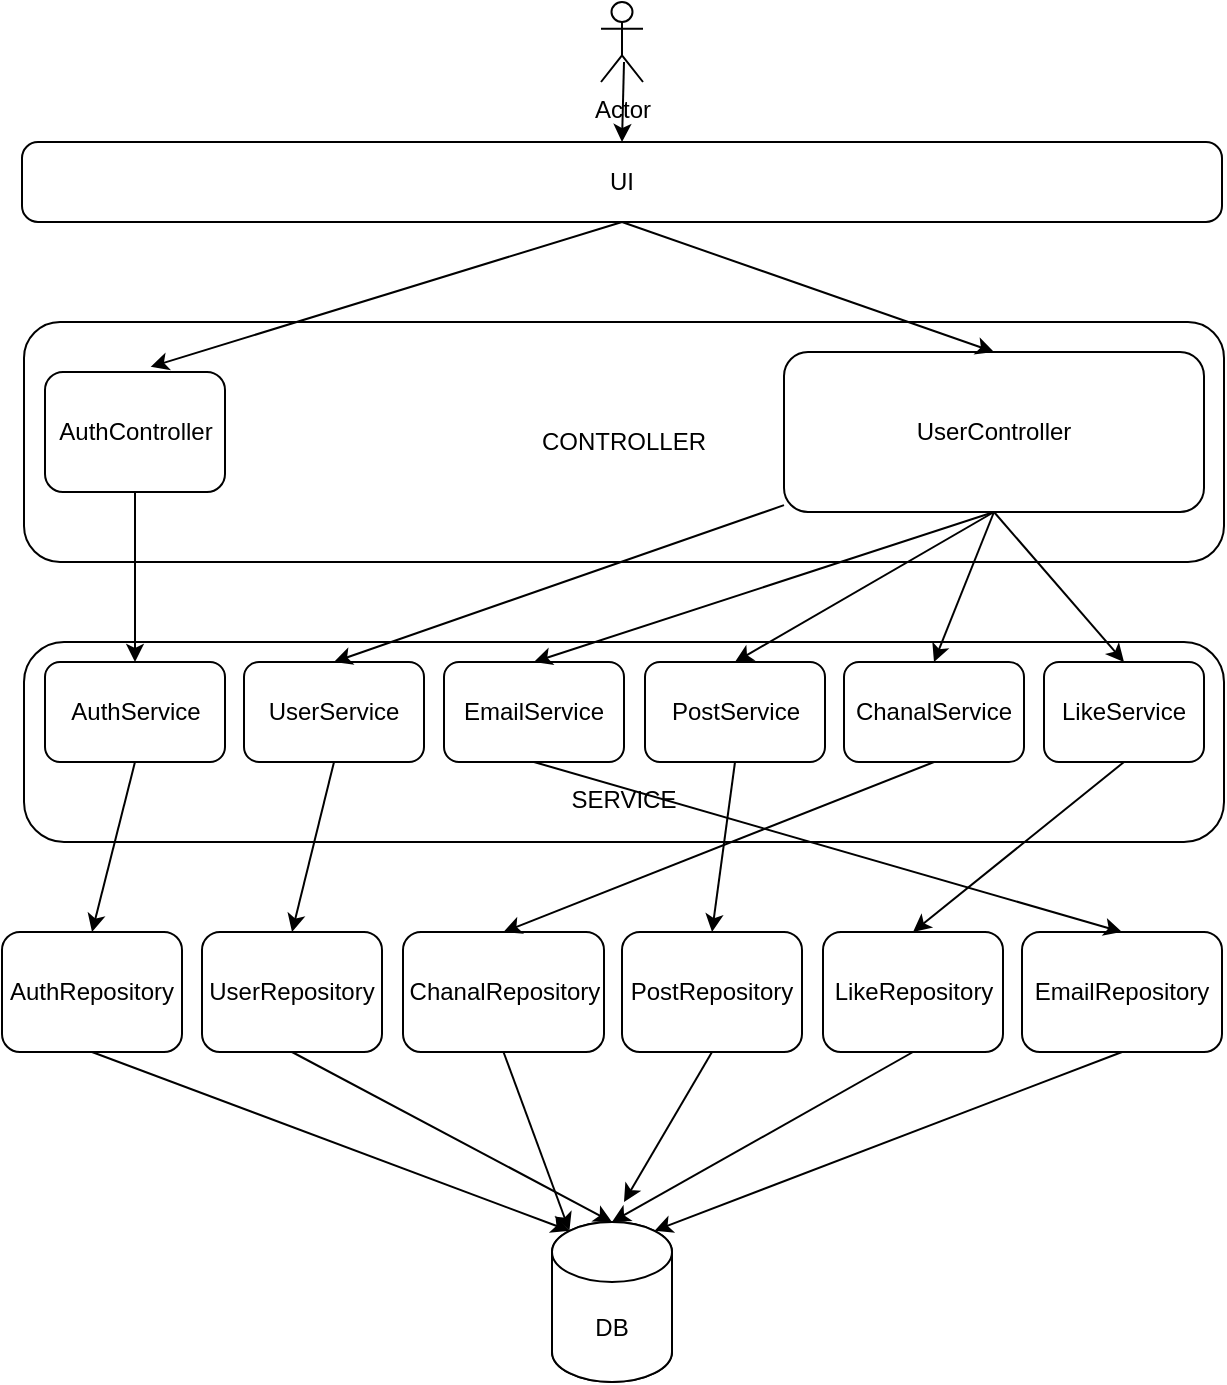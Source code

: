 <mxfile version="17.4.6" type="google"><diagram id="dCiav1TN6_fXdzhUHzYf" name="Page-1"><mxGraphModel dx="1038" dy="579" grid="1" gridSize="10" guides="1" tooltips="1" connect="1" arrows="1" fold="1" page="1" pageScale="1" pageWidth="827" pageHeight="1169" math="0" shadow="0"><root><mxCell id="0"/><mxCell id="1" parent="0"/><mxCell id="nRw0OTY9wd52jkIJHt5S-1" value="Actor" style="shape=umlActor;verticalLabelPosition=bottom;verticalAlign=top;html=1;outlineConnect=0;" vertex="1" parent="1"><mxGeometry x="408.5" y="30" width="21" height="40" as="geometry"/></mxCell><mxCell id="nRw0OTY9wd52jkIJHt5S-2" value="UI" style="rounded=1;whiteSpace=wrap;html=1;arcSize=20;direction=east;" vertex="1" parent="1"><mxGeometry x="119" y="100" width="600" height="40" as="geometry"/></mxCell><mxCell id="nRw0OTY9wd52jkIJHt5S-4" value="CONTROLLER" style="rounded=1;whiteSpace=wrap;html=1;" vertex="1" parent="1"><mxGeometry x="120" y="190" width="600" height="120" as="geometry"/></mxCell><mxCell id="nRw0OTY9wd52jkIJHt5S-5" value="&lt;br&gt;&lt;br&gt;&lt;br&gt;&lt;br&gt;SERVICE" style="rounded=1;whiteSpace=wrap;html=1;arcSize=20;direction=west;" vertex="1" parent="1"><mxGeometry x="120" y="350" width="600" height="100" as="geometry"/></mxCell><mxCell id="nRw0OTY9wd52jkIJHt5S-7" value="DB" style="shape=cylinder3;whiteSpace=wrap;html=1;boundedLbl=1;backgroundOutline=1;size=15;" vertex="1" parent="1"><mxGeometry x="384" y="640" width="60" height="80" as="geometry"/></mxCell><mxCell id="nRw0OTY9wd52jkIJHt5S-9" value="UserController" style="rounded=1;whiteSpace=wrap;html=1;" vertex="1" parent="1"><mxGeometry x="500" y="205" width="210" height="80" as="geometry"/></mxCell><mxCell id="nRw0OTY9wd52jkIJHt5S-10" value="AuthController" style="rounded=1;whiteSpace=wrap;html=1;" vertex="1" parent="1"><mxGeometry x="130.5" y="215" width="90" height="60" as="geometry"/></mxCell><mxCell id="nRw0OTY9wd52jkIJHt5S-11" value="UserRepository" style="rounded=1;whiteSpace=wrap;html=1;" vertex="1" parent="1"><mxGeometry x="209" y="495" width="90" height="60" as="geometry"/></mxCell><mxCell id="nRw0OTY9wd52jkIJHt5S-12" value="AuthRepository" style="rounded=1;whiteSpace=wrap;html=1;" vertex="1" parent="1"><mxGeometry x="109" y="495" width="90" height="60" as="geometry"/></mxCell><mxCell id="nRw0OTY9wd52jkIJHt5S-13" value="ChanalRepository" style="rounded=1;whiteSpace=wrap;html=1;" vertex="1" parent="1"><mxGeometry x="309.5" y="495" width="100.5" height="60" as="geometry"/></mxCell><mxCell id="nRw0OTY9wd52jkIJHt5S-18" value="DB" style="shape=cylinder3;whiteSpace=wrap;html=1;boundedLbl=1;backgroundOutline=1;size=15;" vertex="1" parent="1"><mxGeometry x="384" y="640" width="60" height="80" as="geometry"/></mxCell><mxCell id="nRw0OTY9wd52jkIJHt5S-20" value="PostRepository" style="rounded=1;whiteSpace=wrap;html=1;" vertex="1" parent="1"><mxGeometry x="419" y="495" width="90" height="60" as="geometry"/></mxCell><mxCell id="nRw0OTY9wd52jkIJHt5S-21" value="AuthService" style="rounded=1;whiteSpace=wrap;html=1;" vertex="1" parent="1"><mxGeometry x="130.5" y="360" width="90" height="50" as="geometry"/></mxCell><mxCell id="nRw0OTY9wd52jkIJHt5S-24" value="UserService" style="rounded=1;whiteSpace=wrap;html=1;" vertex="1" parent="1"><mxGeometry x="230" y="360" width="90" height="50" as="geometry"/></mxCell><mxCell id="nRw0OTY9wd52jkIJHt5S-25" value="ChanalService" style="rounded=1;whiteSpace=wrap;html=1;" vertex="1" parent="1"><mxGeometry x="530" y="360" width="90" height="50" as="geometry"/></mxCell><mxCell id="nRw0OTY9wd52jkIJHt5S-26" value="PostService" style="rounded=1;whiteSpace=wrap;html=1;" vertex="1" parent="1"><mxGeometry x="430.5" y="360" width="90" height="50" as="geometry"/></mxCell><mxCell id="nRw0OTY9wd52jkIJHt5S-27" value="EmailService" style="rounded=1;whiteSpace=wrap;html=1;" vertex="1" parent="1"><mxGeometry x="330" y="360" width="90" height="50" as="geometry"/></mxCell><mxCell id="nRw0OTY9wd52jkIJHt5S-28" value="LikeRepository" style="rounded=1;whiteSpace=wrap;html=1;" vertex="1" parent="1"><mxGeometry x="519.5" y="495" width="90" height="60" as="geometry"/></mxCell><mxCell id="nRw0OTY9wd52jkIJHt5S-30" value="" style="endArrow=classic;html=1;rounded=0;entryX=0.5;entryY=0;entryDx=0;entryDy=0;" edge="1" parent="1" target="nRw0OTY9wd52jkIJHt5S-2"><mxGeometry width="50" height="50" relative="1" as="geometry"><mxPoint x="420" y="60" as="sourcePoint"/><mxPoint x="440" y="210" as="targetPoint"/></mxGeometry></mxCell><mxCell id="nRw0OTY9wd52jkIJHt5S-33" value="" style="endArrow=classic;html=1;rounded=0;entryX=0.5;entryY=0;entryDx=0;entryDy=0;" edge="1" parent="1" source="nRw0OTY9wd52jkIJHt5S-9" target="nRw0OTY9wd52jkIJHt5S-24"><mxGeometry width="50" height="50" relative="1" as="geometry"><mxPoint x="390" y="260" as="sourcePoint"/><mxPoint x="440" y="210" as="targetPoint"/><Array as="points"/></mxGeometry></mxCell><mxCell id="nRw0OTY9wd52jkIJHt5S-34" value="" style="endArrow=classic;html=1;rounded=0;exitX=0.5;exitY=1;exitDx=0;exitDy=0;" edge="1" parent="1" source="nRw0OTY9wd52jkIJHt5S-10" target="nRw0OTY9wd52jkIJHt5S-21"><mxGeometry width="50" height="50" relative="1" as="geometry"><mxPoint x="390" y="260" as="sourcePoint"/><mxPoint x="440" y="210" as="targetPoint"/><Array as="points"/></mxGeometry></mxCell><mxCell id="nRw0OTY9wd52jkIJHt5S-35" value="" style="endArrow=classic;html=1;rounded=0;exitX=0.5;exitY=1;exitDx=0;exitDy=0;entryX=0.5;entryY=0;entryDx=0;entryDy=0;" edge="1" parent="1" source="nRw0OTY9wd52jkIJHt5S-9" target="nRw0OTY9wd52jkIJHt5S-27"><mxGeometry width="50" height="50" relative="1" as="geometry"><mxPoint x="390" y="360" as="sourcePoint"/><mxPoint x="440" y="310" as="targetPoint"/></mxGeometry></mxCell><mxCell id="nRw0OTY9wd52jkIJHt5S-36" value="" style="endArrow=classic;html=1;rounded=0;exitX=0.5;exitY=1;exitDx=0;exitDy=0;entryX=0.5;entryY=0;entryDx=0;entryDy=0;" edge="1" parent="1" source="nRw0OTY9wd52jkIJHt5S-9" target="nRw0OTY9wd52jkIJHt5S-26"><mxGeometry width="50" height="50" relative="1" as="geometry"><mxPoint x="390" y="360" as="sourcePoint"/><mxPoint x="440" y="310" as="targetPoint"/></mxGeometry></mxCell><mxCell id="nRw0OTY9wd52jkIJHt5S-37" value="" style="endArrow=classic;html=1;rounded=0;exitX=0.5;exitY=1;exitDx=0;exitDy=0;entryX=0.5;entryY=0;entryDx=0;entryDy=0;" edge="1" parent="1" source="nRw0OTY9wd52jkIJHt5S-9" target="nRw0OTY9wd52jkIJHt5S-25"><mxGeometry width="50" height="50" relative="1" as="geometry"><mxPoint x="390" y="360" as="sourcePoint"/><mxPoint x="440" y="310" as="targetPoint"/></mxGeometry></mxCell><mxCell id="nRw0OTY9wd52jkIJHt5S-38" value="" style="endArrow=classic;html=1;rounded=0;entryX=0.5;entryY=0;entryDx=0;entryDy=0;exitX=0.5;exitY=1;exitDx=0;exitDy=0;" edge="1" parent="1" source="nRw0OTY9wd52jkIJHt5S-21" target="nRw0OTY9wd52jkIJHt5S-12"><mxGeometry width="50" height="50" relative="1" as="geometry"><mxPoint x="390" y="360" as="sourcePoint"/><mxPoint x="440" y="310" as="targetPoint"/></mxGeometry></mxCell><mxCell id="nRw0OTY9wd52jkIJHt5S-39" value="LikeService" style="rounded=1;whiteSpace=wrap;html=1;" vertex="1" parent="1"><mxGeometry x="630" y="360" width="80" height="50" as="geometry"/></mxCell><mxCell id="nRw0OTY9wd52jkIJHt5S-41" value="" style="endArrow=classic;html=1;rounded=0;exitX=0.5;exitY=1;exitDx=0;exitDy=0;entryX=0.5;entryY=0;entryDx=0;entryDy=0;" edge="1" parent="1" source="nRw0OTY9wd52jkIJHt5S-9" target="nRw0OTY9wd52jkIJHt5S-39"><mxGeometry width="50" height="50" relative="1" as="geometry"><mxPoint x="390" y="340" as="sourcePoint"/><mxPoint x="440" y="290" as="targetPoint"/></mxGeometry></mxCell><mxCell id="nRw0OTY9wd52jkIJHt5S-43" value="" style="endArrow=classic;html=1;rounded=0;exitX=0.5;exitY=1;exitDx=0;exitDy=0;entryX=0.587;entryY=-0.043;entryDx=0;entryDy=0;entryPerimeter=0;" edge="1" parent="1" source="nRw0OTY9wd52jkIJHt5S-2" target="nRw0OTY9wd52jkIJHt5S-10"><mxGeometry width="50" height="50" relative="1" as="geometry"><mxPoint x="390" y="340" as="sourcePoint"/><mxPoint x="440" y="290" as="targetPoint"/></mxGeometry></mxCell><mxCell id="nRw0OTY9wd52jkIJHt5S-44" value="" style="endArrow=classic;html=1;rounded=0;exitX=0.5;exitY=1;exitDx=0;exitDy=0;entryX=0.5;entryY=0;entryDx=0;entryDy=0;" edge="1" parent="1" source="nRw0OTY9wd52jkIJHt5S-2" target="nRw0OTY9wd52jkIJHt5S-9"><mxGeometry width="50" height="50" relative="1" as="geometry"><mxPoint x="390" y="340" as="sourcePoint"/><mxPoint x="440" y="290" as="targetPoint"/></mxGeometry></mxCell><mxCell id="nRw0OTY9wd52jkIJHt5S-45" value="EmailRepository" style="rounded=1;whiteSpace=wrap;html=1;" vertex="1" parent="1"><mxGeometry x="619" y="495" width="100" height="60" as="geometry"/></mxCell><mxCell id="nRw0OTY9wd52jkIJHt5S-50" value="" style="endArrow=classic;html=1;rounded=0;entryX=0.5;entryY=0;entryDx=0;entryDy=0;exitX=0.5;exitY=1;exitDx=0;exitDy=0;" edge="1" parent="1" source="nRw0OTY9wd52jkIJHt5S-39" target="nRw0OTY9wd52jkIJHt5S-28"><mxGeometry width="50" height="50" relative="1" as="geometry"><mxPoint x="390" y="340" as="sourcePoint"/><mxPoint x="440" y="290" as="targetPoint"/></mxGeometry></mxCell><mxCell id="nRw0OTY9wd52jkIJHt5S-51" value="" style="endArrow=classic;html=1;rounded=0;entryX=0.5;entryY=0;entryDx=0;entryDy=0;exitX=0.5;exitY=1;exitDx=0;exitDy=0;" edge="1" parent="1" source="nRw0OTY9wd52jkIJHt5S-25" target="nRw0OTY9wd52jkIJHt5S-13"><mxGeometry width="50" height="50" relative="1" as="geometry"><mxPoint x="390" y="340" as="sourcePoint"/><mxPoint x="440" y="290" as="targetPoint"/></mxGeometry></mxCell><mxCell id="nRw0OTY9wd52jkIJHt5S-52" value="" style="endArrow=classic;html=1;rounded=0;entryX=0.5;entryY=0;entryDx=0;entryDy=0;exitX=0.5;exitY=1;exitDx=0;exitDy=0;" edge="1" parent="1" source="nRw0OTY9wd52jkIJHt5S-27" target="nRw0OTY9wd52jkIJHt5S-45"><mxGeometry width="50" height="50" relative="1" as="geometry"><mxPoint x="390" y="340" as="sourcePoint"/><mxPoint x="440" y="290" as="targetPoint"/></mxGeometry></mxCell><mxCell id="nRw0OTY9wd52jkIJHt5S-53" value="" style="endArrow=classic;html=1;rounded=0;entryX=0.5;entryY=0;entryDx=0;entryDy=0;exitX=0.5;exitY=1;exitDx=0;exitDy=0;" edge="1" parent="1" source="nRw0OTY9wd52jkIJHt5S-26" target="nRw0OTY9wd52jkIJHt5S-20"><mxGeometry width="50" height="50" relative="1" as="geometry"><mxPoint x="390" y="340" as="sourcePoint"/><mxPoint x="440" y="290" as="targetPoint"/></mxGeometry></mxCell><mxCell id="nRw0OTY9wd52jkIJHt5S-54" value="" style="endArrow=classic;html=1;rounded=0;entryX=0.5;entryY=0;entryDx=0;entryDy=0;exitX=0.5;exitY=1;exitDx=0;exitDy=0;" edge="1" parent="1" source="nRw0OTY9wd52jkIJHt5S-24" target="nRw0OTY9wd52jkIJHt5S-11"><mxGeometry width="50" height="50" relative="1" as="geometry"><mxPoint x="390" y="340" as="sourcePoint"/><mxPoint x="440" y="290" as="targetPoint"/></mxGeometry></mxCell><mxCell id="nRw0OTY9wd52jkIJHt5S-55" value="" style="endArrow=classic;html=1;rounded=0;entryX=0.145;entryY=0;entryDx=0;entryDy=4.35;entryPerimeter=0;exitX=0.5;exitY=1;exitDx=0;exitDy=0;" edge="1" parent="1" source="nRw0OTY9wd52jkIJHt5S-13" target="nRw0OTY9wd52jkIJHt5S-18"><mxGeometry width="50" height="50" relative="1" as="geometry"><mxPoint x="390" y="340" as="sourcePoint"/><mxPoint x="440" y="290" as="targetPoint"/></mxGeometry></mxCell><mxCell id="nRw0OTY9wd52jkIJHt5S-56" value="" style="endArrow=classic;html=1;rounded=0;exitX=0.5;exitY=1;exitDx=0;exitDy=0;" edge="1" parent="1" source="nRw0OTY9wd52jkIJHt5S-20"><mxGeometry width="50" height="50" relative="1" as="geometry"><mxPoint x="390" y="395" as="sourcePoint"/><mxPoint x="420" y="630" as="targetPoint"/></mxGeometry></mxCell><mxCell id="nRw0OTY9wd52jkIJHt5S-57" value="" style="endArrow=classic;html=1;rounded=0;entryX=0.5;entryY=0;entryDx=0;entryDy=0;entryPerimeter=0;exitX=0.5;exitY=1;exitDx=0;exitDy=0;" edge="1" parent="1" source="nRw0OTY9wd52jkIJHt5S-28" target="nRw0OTY9wd52jkIJHt5S-18"><mxGeometry width="50" height="50" relative="1" as="geometry"><mxPoint x="390" y="340" as="sourcePoint"/><mxPoint x="440" y="290" as="targetPoint"/></mxGeometry></mxCell><mxCell id="nRw0OTY9wd52jkIJHt5S-58" value="" style="endArrow=classic;html=1;rounded=0;entryX=0.855;entryY=0;entryDx=0;entryDy=4.35;entryPerimeter=0;exitX=0.5;exitY=1;exitDx=0;exitDy=0;" edge="1" parent="1" source="nRw0OTY9wd52jkIJHt5S-45" target="nRw0OTY9wd52jkIJHt5S-18"><mxGeometry width="50" height="50" relative="1" as="geometry"><mxPoint x="390" y="340" as="sourcePoint"/><mxPoint x="440" y="290" as="targetPoint"/></mxGeometry></mxCell><mxCell id="nRw0OTY9wd52jkIJHt5S-59" value="" style="endArrow=classic;html=1;rounded=0;entryX=0.5;entryY=0;entryDx=0;entryDy=0;entryPerimeter=0;exitX=0.5;exitY=1;exitDx=0;exitDy=0;" edge="1" parent="1" source="nRw0OTY9wd52jkIJHt5S-11" target="nRw0OTY9wd52jkIJHt5S-7"><mxGeometry width="50" height="50" relative="1" as="geometry"><mxPoint x="390" y="340" as="sourcePoint"/><mxPoint x="440" y="290" as="targetPoint"/></mxGeometry></mxCell><mxCell id="nRw0OTY9wd52jkIJHt5S-60" value="" style="endArrow=classic;html=1;rounded=0;entryX=0.145;entryY=0;entryDx=0;entryDy=4.35;entryPerimeter=0;exitX=0.5;exitY=1;exitDx=0;exitDy=0;" edge="1" parent="1" source="nRw0OTY9wd52jkIJHt5S-12" target="nRw0OTY9wd52jkIJHt5S-7"><mxGeometry width="50" height="50" relative="1" as="geometry"><mxPoint x="390" y="340" as="sourcePoint"/><mxPoint x="440" y="290" as="targetPoint"/></mxGeometry></mxCell></root></mxGraphModel></diagram></mxfile>
